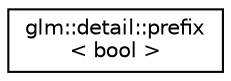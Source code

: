 digraph "Graphical Class Hierarchy"
{
  edge [fontname="Helvetica",fontsize="10",labelfontname="Helvetica",labelfontsize="10"];
  node [fontname="Helvetica",fontsize="10",shape=record];
  rankdir="LR";
  Node1 [label="glm::detail::prefix\l\< bool \>",height=0.2,width=0.4,color="black", fillcolor="white", style="filled",URL="$structglm_1_1detail_1_1prefix_3_01bool_01_4.html"];
}
